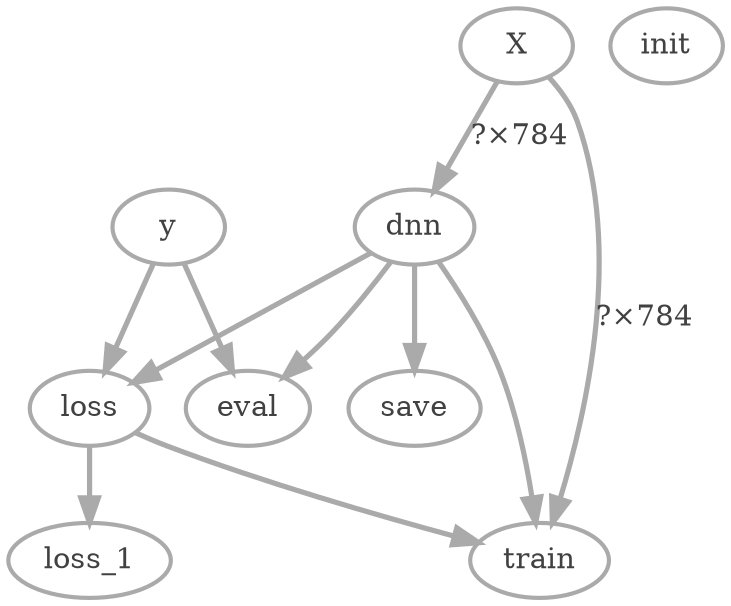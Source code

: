 digraph G {
	graph [color=white fillcolor=white fontcolor="#414141" style=rounded]
	node [color="#aaaaaa" fillcolor=white fontcolor="#414141" penwidth=2 style=filled]
	edge [arrowsize=1.2 color="#aaaaaa" fontcolor="#414141" penwidth=2.5]
	X [label=X]
	y [label=y]
	dnn [label=dnn]
	loss [label=loss]
	train [label=train]
	eval [label=eval]
	init [label=init]
	save [label=save]
	loss_1 [label=loss_1]
	X -> dnn [label="?×784"]
	dnn -> loss
	y -> loss [label=""]
	loss -> train
	dnn -> train
	X -> train [label="?×784"]
	dnn -> eval
	y -> eval [label=""]
	dnn -> save
	loss -> loss_1
}
